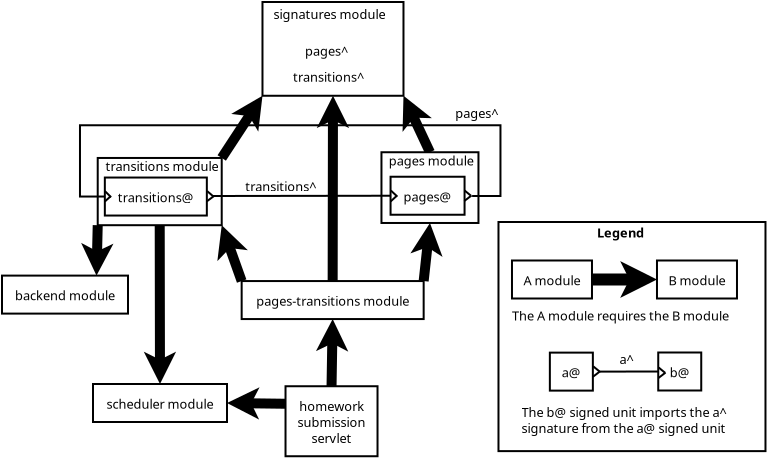 <?xml version="1.0" encoding="UTF-8"?>
<dia:diagram xmlns:dia="http://www.lysator.liu.se/~alla/dia/">
  <dia:layer name="Background" visible="true">
    <dia:object type="Flowchart - Box" version="0" id="O0">
      <dia:attribute name="obj_pos">
        <dia:point val="-16.598,9.312"/>
      </dia:attribute>
      <dia:attribute name="obj_bb">
        <dia:rectangle val="-16.648,9.262;-11.947,12.863"/>
      </dia:attribute>
      <dia:attribute name="elem_corner">
        <dia:point val="-16.598,9.312"/>
      </dia:attribute>
      <dia:attribute name="elem_width">
        <dia:real val="4.6"/>
      </dia:attribute>
      <dia:attribute name="elem_height">
        <dia:real val="3.5"/>
      </dia:attribute>
      <dia:attribute name="show_background">
        <dia:boolean val="true"/>
      </dia:attribute>
      <dia:attribute name="padding">
        <dia:real val="0.5"/>
      </dia:attribute>
      <dia:attribute name="text">
        <dia:composite type="text">
          <dia:attribute name="string">
            <dia:string>#homework
submission
servlet#</dia:string>
          </dia:attribute>
          <dia:attribute name="font">
            <dia:font family="sans" style="0" name="Helvetica"/>
          </dia:attribute>
          <dia:attribute name="height">
            <dia:real val="0.8"/>
          </dia:attribute>
          <dia:attribute name="pos">
            <dia:point val="-14.297,10.512"/>
          </dia:attribute>
          <dia:attribute name="color">
            <dia:color val="#000000"/>
          </dia:attribute>
          <dia:attribute name="alignment">
            <dia:enum val="1"/>
          </dia:attribute>
        </dia:composite>
      </dia:attribute>
    </dia:object>
    <dia:object type="Flowchart - Box" version="0" id="O1">
      <dia:attribute name="obj_pos">
        <dia:point val="-18.791,4.053"/>
      </dia:attribute>
      <dia:attribute name="obj_bb">
        <dia:rectangle val="-18.841,4.003;-9.641,6.003"/>
      </dia:attribute>
      <dia:attribute name="elem_corner">
        <dia:point val="-18.791,4.053"/>
      </dia:attribute>
      <dia:attribute name="elem_width">
        <dia:real val="9.1"/>
      </dia:attribute>
      <dia:attribute name="elem_height">
        <dia:real val="1.9"/>
      </dia:attribute>
      <dia:attribute name="show_background">
        <dia:boolean val="true"/>
      </dia:attribute>
      <dia:attribute name="padding">
        <dia:real val="0.5"/>
      </dia:attribute>
      <dia:attribute name="text">
        <dia:composite type="text">
          <dia:attribute name="string">
            <dia:string>#pages-transitions module#</dia:string>
          </dia:attribute>
          <dia:attribute name="font">
            <dia:font family="sans" style="0" name="Helvetica"/>
          </dia:attribute>
          <dia:attribute name="height">
            <dia:real val="0.8"/>
          </dia:attribute>
          <dia:attribute name="pos">
            <dia:point val="-14.241,5.253"/>
          </dia:attribute>
          <dia:attribute name="color">
            <dia:color val="#000000"/>
          </dia:attribute>
          <dia:attribute name="alignment">
            <dia:enum val="1"/>
          </dia:attribute>
        </dia:composite>
      </dia:attribute>
    </dia:object>
    <dia:object type="Standard - Line" version="0" id="O2">
      <dia:attribute name="obj_pos">
        <dia:point val="-9.691,4.053"/>
      </dia:attribute>
      <dia:attribute name="obj_bb">
        <dia:rectangle val="-9.966,0.847;-8.852,4.329"/>
      </dia:attribute>
      <dia:attribute name="conn_endpoints">
        <dia:point val="-9.691,4.053"/>
        <dia:point val="-9.376,1.15"/>
      </dia:attribute>
      <dia:attribute name="numcp">
        <dia:int val="1"/>
      </dia:attribute>
      <dia:attribute name="line_width">
        <dia:real val="0.5"/>
      </dia:attribute>
      <dia:attribute name="end_arrow">
        <dia:enum val="22"/>
      </dia:attribute>
      <dia:attribute name="end_arrow_length">
        <dia:real val="0.5"/>
      </dia:attribute>
      <dia:attribute name="end_arrow_width">
        <dia:real val="0.5"/>
      </dia:attribute>
      <dia:connections>
        <dia:connection handle="0" to="O1" connection="4"/>
        <dia:connection handle="1" to="O10" connection="6"/>
      </dia:connections>
    </dia:object>
    <dia:object type="Standard - Line" version="0" id="O3">
      <dia:attribute name="obj_pos">
        <dia:point val="-14.297,9.312"/>
      </dia:attribute>
      <dia:attribute name="obj_bb">
        <dia:rectangle val="-14.745,5.695;-13.737,9.567"/>
      </dia:attribute>
      <dia:attribute name="conn_endpoints">
        <dia:point val="-14.297,9.312"/>
        <dia:point val="-14.241,5.953"/>
      </dia:attribute>
      <dia:attribute name="numcp">
        <dia:int val="1"/>
      </dia:attribute>
      <dia:attribute name="line_width">
        <dia:real val="0.5"/>
      </dia:attribute>
      <dia:attribute name="end_arrow">
        <dia:enum val="22"/>
      </dia:attribute>
      <dia:attribute name="end_arrow_length">
        <dia:real val="0.5"/>
      </dia:attribute>
      <dia:attribute name="end_arrow_width">
        <dia:real val="0.5"/>
      </dia:attribute>
      <dia:connections>
        <dia:connection handle="0" to="O0" connection="2"/>
        <dia:connection handle="1" to="O1" connection="13"/>
      </dia:connections>
    </dia:object>
    <dia:object type="Flowchart - Box" version="0" id="O4">
      <dia:attribute name="obj_pos">
        <dia:point val="-30.774,3.78"/>
      </dia:attribute>
      <dia:attribute name="obj_bb">
        <dia:rectangle val="-30.825,3.73;-24.424,5.73"/>
      </dia:attribute>
      <dia:attribute name="elem_corner">
        <dia:point val="-30.774,3.78"/>
      </dia:attribute>
      <dia:attribute name="elem_width">
        <dia:real val="6.3"/>
      </dia:attribute>
      <dia:attribute name="elem_height">
        <dia:real val="1.9"/>
      </dia:attribute>
      <dia:attribute name="show_background">
        <dia:boolean val="true"/>
      </dia:attribute>
      <dia:attribute name="padding">
        <dia:real val="0.5"/>
      </dia:attribute>
      <dia:attribute name="text">
        <dia:composite type="text">
          <dia:attribute name="string">
            <dia:string>#backend module#</dia:string>
          </dia:attribute>
          <dia:attribute name="font">
            <dia:font family="sans" style="0" name="Helvetica"/>
          </dia:attribute>
          <dia:attribute name="height">
            <dia:real val="0.8"/>
          </dia:attribute>
          <dia:attribute name="pos">
            <dia:point val="-27.625,4.98"/>
          </dia:attribute>
          <dia:attribute name="color">
            <dia:color val="#000000"/>
          </dia:attribute>
          <dia:attribute name="alignment">
            <dia:enum val="1"/>
          </dia:attribute>
        </dia:composite>
      </dia:attribute>
    </dia:object>
    <dia:object type="Standard - Line" version="0" id="O5">
      <dia:attribute name="obj_pos">
        <dia:point val="-25.988,1.26"/>
      </dia:attribute>
      <dia:attribute name="obj_bb">
        <dia:rectangle val="-26.555,1.004;-25.544,4.042"/>
      </dia:attribute>
      <dia:attribute name="conn_endpoints">
        <dia:point val="-25.988,1.26"/>
        <dia:point val="-26.049,3.78"/>
      </dia:attribute>
      <dia:attribute name="numcp">
        <dia:int val="1"/>
      </dia:attribute>
      <dia:attribute name="line_width">
        <dia:real val="0.5"/>
      </dia:attribute>
      <dia:attribute name="end_arrow">
        <dia:enum val="22"/>
      </dia:attribute>
      <dia:attribute name="end_arrow_length">
        <dia:real val="0.5"/>
      </dia:attribute>
      <dia:attribute name="end_arrow_width">
        <dia:real val="0.5"/>
      </dia:attribute>
      <dia:connections>
        <dia:connection handle="0" to="O33" connection="5"/>
        <dia:connection handle="1" to="O4" connection="3"/>
      </dia:connections>
    </dia:object>
    <dia:object type="Standard - Text" version="0" id="O6">
      <dia:attribute name="obj_pos">
        <dia:point val="-8.106,-4.097"/>
      </dia:attribute>
      <dia:attribute name="obj_bb">
        <dia:rectangle val="-8.106,-4.768;-5.634,-3.705"/>
      </dia:attribute>
      <dia:attribute name="text">
        <dia:composite type="text">
          <dia:attribute name="string">
            <dia:string>#pages^#</dia:string>
          </dia:attribute>
          <dia:attribute name="font">
            <dia:font family="sans" style="0" name="Helvetica"/>
          </dia:attribute>
          <dia:attribute name="height">
            <dia:real val="0.8"/>
          </dia:attribute>
          <dia:attribute name="pos">
            <dia:point val="-8.106,-4.097"/>
          </dia:attribute>
          <dia:attribute name="color">
            <dia:color val="#000000"/>
          </dia:attribute>
          <dia:attribute name="alignment">
            <dia:enum val="0"/>
          </dia:attribute>
        </dia:composite>
      </dia:attribute>
    </dia:object>
    <dia:object type="Standard - Line" version="0" id="O7">
      <dia:attribute name="obj_pos">
        <dia:point val="-18.791,4.053"/>
      </dia:attribute>
      <dia:attribute name="obj_bb">
        <dia:rectangle val="-20.343,0.856;-18.471,4.373"/>
      </dia:attribute>
      <dia:attribute name="conn_endpoints">
        <dia:point val="-18.791,4.053"/>
        <dia:point val="-19.788,1.26"/>
      </dia:attribute>
      <dia:attribute name="numcp">
        <dia:int val="1"/>
      </dia:attribute>
      <dia:attribute name="line_width">
        <dia:real val="0.5"/>
      </dia:attribute>
      <dia:attribute name="end_arrow">
        <dia:enum val="22"/>
      </dia:attribute>
      <dia:attribute name="end_arrow_length">
        <dia:real val="0.5"/>
      </dia:attribute>
      <dia:attribute name="end_arrow_width">
        <dia:real val="0.5"/>
      </dia:attribute>
      <dia:connections>
        <dia:connection handle="0" to="O1" connection="0"/>
        <dia:connection handle="1" to="O33" connection="7"/>
      </dia:connections>
    </dia:object>
    <dia:object type="Standard - Text" version="0" id="O8">
      <dia:attribute name="obj_pos">
        <dia:point val="-18.607,-0.435"/>
      </dia:attribute>
      <dia:attribute name="obj_bb">
        <dia:rectangle val="-18.607,-1.106;-14.736,-0.043"/>
      </dia:attribute>
      <dia:attribute name="text">
        <dia:composite type="text">
          <dia:attribute name="string">
            <dia:string>#transitions^#</dia:string>
          </dia:attribute>
          <dia:attribute name="font">
            <dia:font family="sans" style="0" name="Helvetica"/>
          </dia:attribute>
          <dia:attribute name="height">
            <dia:real val="0.8"/>
          </dia:attribute>
          <dia:attribute name="pos">
            <dia:point val="-18.607,-0.435"/>
          </dia:attribute>
          <dia:attribute name="color">
            <dia:color val="#000000"/>
          </dia:attribute>
          <dia:attribute name="alignment">
            <dia:enum val="0"/>
          </dia:attribute>
        </dia:composite>
      </dia:attribute>
    </dia:object>
    <dia:object type="Standard - Line" version="0" id="O9">
      <dia:attribute name="obj_pos">
        <dia:point val="-9.376,-2.388"/>
      </dia:attribute>
      <dia:attribute name="obj_bb">
        <dia:rectangle val="-11.259,-5.651;-9.043,-2.055"/>
      </dia:attribute>
      <dia:attribute name="conn_endpoints">
        <dia:point val="-9.376,-2.388"/>
        <dia:point val="-10.7,-5.213"/>
      </dia:attribute>
      <dia:attribute name="numcp">
        <dia:int val="1"/>
      </dia:attribute>
      <dia:attribute name="line_width">
        <dia:real val="0.5"/>
      </dia:attribute>
      <dia:attribute name="end_arrow">
        <dia:enum val="22"/>
      </dia:attribute>
      <dia:attribute name="end_arrow_length">
        <dia:real val="0.5"/>
      </dia:attribute>
      <dia:attribute name="end_arrow_width">
        <dia:real val="0.5"/>
      </dia:attribute>
      <dia:connections>
        <dia:connection handle="0" to="O10" connection="1"/>
        <dia:connection handle="1" to="O40" connection="7"/>
      </dia:connections>
    </dia:object>
    <dia:group>
      <dia:object type="Standard - Box" version="0" id="O10">
        <dia:attribute name="obj_pos">
          <dia:point val="-11.801,-2.388"/>
        </dia:attribute>
        <dia:attribute name="obj_bb">
          <dia:rectangle val="-11.851,-2.438;-6.901,1.2"/>
        </dia:attribute>
        <dia:attribute name="elem_corner">
          <dia:point val="-11.801,-2.388"/>
        </dia:attribute>
        <dia:attribute name="elem_width">
          <dia:real val="4.85"/>
        </dia:attribute>
        <dia:attribute name="elem_height">
          <dia:real val="3.537"/>
        </dia:attribute>
        <dia:attribute name="show_background">
          <dia:boolean val="true"/>
        </dia:attribute>
      </dia:object>
      <dia:object type="Standard - Text" version="0" id="O11">
        <dia:attribute name="obj_pos">
          <dia:point val="-11.431,-1.725"/>
        </dia:attribute>
        <dia:attribute name="obj_bb">
          <dia:rectangle val="-11.431,-2.375;-6.981,-1.375"/>
        </dia:attribute>
        <dia:attribute name="text">
          <dia:composite type="text">
            <dia:attribute name="string">
              <dia:string>#pages module#</dia:string>
            </dia:attribute>
            <dia:attribute name="font">
              <dia:font family="sans" style="0" name="Helvetica"/>
            </dia:attribute>
            <dia:attribute name="height">
              <dia:real val="0.8"/>
            </dia:attribute>
            <dia:attribute name="pos">
              <dia:point val="-11.431,-1.725"/>
            </dia:attribute>
            <dia:attribute name="color">
              <dia:color val="#000000"/>
            </dia:attribute>
            <dia:attribute name="alignment">
              <dia:enum val="0"/>
            </dia:attribute>
          </dia:composite>
        </dia:attribute>
      </dia:object>
      <dia:group>
        <dia:object type="Flowchart - Box" version="0" id="O12">
          <dia:attribute name="obj_pos">
            <dia:point val="-11.346,-1.163"/>
          </dia:attribute>
          <dia:attribute name="obj_bb">
            <dia:rectangle val="-11.396,-1.213;-7.596,0.787"/>
          </dia:attribute>
          <dia:attribute name="elem_corner">
            <dia:point val="-11.346,-1.163"/>
          </dia:attribute>
          <dia:attribute name="elem_width">
            <dia:real val="3.7"/>
          </dia:attribute>
          <dia:attribute name="elem_height">
            <dia:real val="1.9"/>
          </dia:attribute>
          <dia:attribute name="show_background">
            <dia:boolean val="true"/>
          </dia:attribute>
          <dia:attribute name="padding">
            <dia:real val="0.5"/>
          </dia:attribute>
          <dia:attribute name="text">
            <dia:composite type="text">
              <dia:attribute name="string">
                <dia:string>#pages@#</dia:string>
              </dia:attribute>
              <dia:attribute name="font">
                <dia:font family="sans" style="0" name="Helvetica"/>
              </dia:attribute>
              <dia:attribute name="height">
                <dia:real val="0.8"/>
              </dia:attribute>
              <dia:attribute name="pos">
                <dia:point val="-9.496,0.037"/>
              </dia:attribute>
              <dia:attribute name="color">
                <dia:color val="#000000"/>
              </dia:attribute>
              <dia:attribute name="alignment">
                <dia:enum val="1"/>
              </dia:attribute>
            </dia:composite>
          </dia:attribute>
        </dia:object>
        <dia:object type="Standard - Line" version="0" id="O13">
          <dia:attribute name="obj_pos">
            <dia:point val="-11.346,0.074"/>
          </dia:attribute>
          <dia:attribute name="obj_bb">
            <dia:rectangle val="-11.416,-0.296;-10.948,0.145"/>
          </dia:attribute>
          <dia:attribute name="conn_endpoints">
            <dia:point val="-11.346,0.074"/>
            <dia:point val="-11.019,-0.225"/>
          </dia:attribute>
          <dia:attribute name="numcp">
            <dia:int val="1"/>
          </dia:attribute>
        </dia:object>
        <dia:object type="Standard - Line" version="0" id="O14">
          <dia:attribute name="obj_pos">
            <dia:point val="-11.332,-0.474"/>
          </dia:attribute>
          <dia:attribute name="obj_bb">
            <dia:rectangle val="-11.403,-0.544;-10.942,-0.104"/>
          </dia:attribute>
          <dia:attribute name="conn_endpoints">
            <dia:point val="-11.332,-0.474"/>
            <dia:point val="-11.013,-0.175"/>
          </dia:attribute>
          <dia:attribute name="numcp">
            <dia:int val="1"/>
          </dia:attribute>
        </dia:object>
        <dia:object type="Standard - Line" version="0" id="O15">
          <dia:attribute name="obj_pos">
            <dia:point val="-7.3,-0.225"/>
          </dia:attribute>
          <dia:attribute name="obj_bb">
            <dia:rectangle val="-7.728,-0.295;-7.23,0.119"/>
          </dia:attribute>
          <dia:attribute name="conn_endpoints">
            <dia:point val="-7.3,-0.225"/>
            <dia:point val="-7.658,0.049"/>
          </dia:attribute>
          <dia:attribute name="numcp">
            <dia:int val="1"/>
          </dia:attribute>
        </dia:object>
        <dia:object type="Standard - Line" version="0" id="O16">
          <dia:attribute name="obj_pos">
            <dia:point val="-7.646,-0.476"/>
          </dia:attribute>
          <dia:attribute name="obj_bb">
            <dia:rectangle val="-7.716,-0.546;-7.255,-0.142"/>
          </dia:attribute>
          <dia:attribute name="conn_endpoints">
            <dia:point val="-7.646,-0.476"/>
            <dia:point val="-7.325,-0.212"/>
          </dia:attribute>
          <dia:attribute name="numcp">
            <dia:int val="1"/>
          </dia:attribute>
        </dia:object>
      </dia:group>
    </dia:group>
    <dia:object type="Standard - Text" version="0" id="O17">
      <dia:attribute name="obj_pos">
        <dia:point val="-3.136,14.954"/>
      </dia:attribute>
      <dia:attribute name="obj_bb">
        <dia:rectangle val="-3.136,14.304;-3.136,15.304"/>
      </dia:attribute>
      <dia:attribute name="text">
        <dia:composite type="text">
          <dia:attribute name="string">
            <dia:string>##</dia:string>
          </dia:attribute>
          <dia:attribute name="font">
            <dia:font family="sans" style="0" name="Helvetica"/>
          </dia:attribute>
          <dia:attribute name="height">
            <dia:real val="0.8"/>
          </dia:attribute>
          <dia:attribute name="pos">
            <dia:point val="-3.136,14.954"/>
          </dia:attribute>
          <dia:attribute name="color">
            <dia:color val="#000000"/>
          </dia:attribute>
          <dia:attribute name="alignment">
            <dia:enum val="0"/>
          </dia:attribute>
        </dia:composite>
      </dia:attribute>
    </dia:object>
    <dia:group>
      <dia:object type="Standard - Box" version="0" id="O18">
        <dia:attribute name="obj_pos">
          <dia:point val="-5.95,1.1"/>
        </dia:attribute>
        <dia:attribute name="obj_bb">
          <dia:rectangle val="-6,1.05;7.45,12.606"/>
        </dia:attribute>
        <dia:attribute name="elem_corner">
          <dia:point val="-5.95,1.1"/>
        </dia:attribute>
        <dia:attribute name="elem_width">
          <dia:real val="13.35"/>
        </dia:attribute>
        <dia:attribute name="elem_height">
          <dia:real val="11.456"/>
        </dia:attribute>
        <dia:attribute name="show_background">
          <dia:boolean val="true"/>
        </dia:attribute>
      </dia:object>
      <dia:object type="Standard - Text" version="0" id="O19">
        <dia:attribute name="obj_pos">
          <dia:point val="-1.025,1.875"/>
        </dia:attribute>
        <dia:attribute name="obj_bb">
          <dia:rectangle val="-1.025,1.225;1.625,2.225"/>
        </dia:attribute>
        <dia:attribute name="text">
          <dia:composite type="text">
            <dia:attribute name="string">
              <dia:string>#Legend#</dia:string>
            </dia:attribute>
            <dia:attribute name="font">
              <dia:font family="sans" style="80" name="Helvetica"/>
            </dia:attribute>
            <dia:attribute name="height">
              <dia:real val="0.8"/>
            </dia:attribute>
            <dia:attribute name="pos">
              <dia:point val="-1.025,1.875"/>
            </dia:attribute>
            <dia:attribute name="color">
              <dia:color val="#000000"/>
            </dia:attribute>
            <dia:attribute name="alignment">
              <dia:enum val="0"/>
            </dia:attribute>
          </dia:composite>
        </dia:attribute>
      </dia:object>
      <dia:group>
        <dia:group>
          <dia:object type="Flowchart - Box" version="0" id="O20">
            <dia:attribute name="obj_pos">
              <dia:point val="2.038,7.625"/>
            </dia:attribute>
            <dia:attribute name="obj_bb">
              <dia:rectangle val="1.988,7.575;4.237,9.575"/>
            </dia:attribute>
            <dia:attribute name="elem_corner">
              <dia:point val="2.038,7.625"/>
            </dia:attribute>
            <dia:attribute name="elem_width">
              <dia:real val="2.15"/>
            </dia:attribute>
            <dia:attribute name="elem_height">
              <dia:real val="1.9"/>
            </dia:attribute>
            <dia:attribute name="show_background">
              <dia:boolean val="true"/>
            </dia:attribute>
            <dia:attribute name="padding">
              <dia:real val="0.5"/>
            </dia:attribute>
            <dia:attribute name="text">
              <dia:composite type="text">
                <dia:attribute name="string">
                  <dia:string>#b@#</dia:string>
                </dia:attribute>
                <dia:attribute name="font">
                  <dia:font family="sans" style="0" name="Helvetica"/>
                </dia:attribute>
                <dia:attribute name="height">
                  <dia:real val="0.8"/>
                </dia:attribute>
                <dia:attribute name="pos">
                  <dia:point val="3.112,8.825"/>
                </dia:attribute>
                <dia:attribute name="color">
                  <dia:color val="#000000"/>
                </dia:attribute>
                <dia:attribute name="alignment">
                  <dia:enum val="1"/>
                </dia:attribute>
              </dia:composite>
            </dia:attribute>
          </dia:object>
          <dia:object type="Standard - Line" version="0" id="O21">
            <dia:attribute name="obj_pos">
              <dia:point val="2.404,8.627"/>
            </dia:attribute>
            <dia:attribute name="obj_bb">
              <dia:rectangle val="1.976,8.557;2.474,8.971"/>
            </dia:attribute>
            <dia:attribute name="conn_endpoints">
              <dia:point val="2.404,8.627"/>
              <dia:point val="2.046,8.901"/>
            </dia:attribute>
            <dia:attribute name="numcp">
              <dia:int val="1"/>
            </dia:attribute>
          </dia:object>
          <dia:object type="Standard - Line" version="0" id="O22">
            <dia:attribute name="obj_pos">
              <dia:point val="2.059,8.376"/>
            </dia:attribute>
            <dia:attribute name="obj_bb">
              <dia:rectangle val="1.989,8.306;2.45,8.71"/>
            </dia:attribute>
            <dia:attribute name="conn_endpoints">
              <dia:point val="2.059,8.376"/>
              <dia:point val="2.379,8.64"/>
            </dia:attribute>
            <dia:attribute name="numcp">
              <dia:int val="1"/>
            </dia:attribute>
          </dia:object>
        </dia:group>
        <dia:object type="Standard - Line" version="0" id="O23">
          <dia:attribute name="obj_pos">
            <dia:point val="-0.9,8.581"/>
          </dia:attribute>
          <dia:attribute name="obj_bb">
            <dia:rectangle val="-0.95,8.525;2.088,8.631"/>
          </dia:attribute>
          <dia:attribute name="conn_endpoints">
            <dia:point val="-0.9,8.581"/>
            <dia:point val="2.038,8.575"/>
          </dia:attribute>
          <dia:attribute name="numcp">
            <dia:int val="1"/>
          </dia:attribute>
        </dia:object>
        <dia:group>
          <dia:object type="Flowchart - Box" version="0" id="O24">
            <dia:attribute name="obj_pos">
              <dia:point val="-3.381,7.631"/>
            </dia:attribute>
            <dia:attribute name="obj_bb">
              <dia:rectangle val="-3.431,7.581;-1.181,9.581"/>
            </dia:attribute>
            <dia:attribute name="elem_corner">
              <dia:point val="-3.381,7.631"/>
            </dia:attribute>
            <dia:attribute name="elem_width">
              <dia:real val="2.15"/>
            </dia:attribute>
            <dia:attribute name="elem_height">
              <dia:real val="1.9"/>
            </dia:attribute>
            <dia:attribute name="show_background">
              <dia:boolean val="true"/>
            </dia:attribute>
            <dia:attribute name="padding">
              <dia:real val="0.5"/>
            </dia:attribute>
            <dia:attribute name="text">
              <dia:composite type="text">
                <dia:attribute name="string">
                  <dia:string>#a@#</dia:string>
                </dia:attribute>
                <dia:attribute name="font">
                  <dia:font family="sans" style="0" name="Helvetica"/>
                </dia:attribute>
                <dia:attribute name="height">
                  <dia:real val="0.8"/>
                </dia:attribute>
                <dia:attribute name="pos">
                  <dia:point val="-2.306,8.831"/>
                </dia:attribute>
                <dia:attribute name="color">
                  <dia:color val="#000000"/>
                </dia:attribute>
                <dia:attribute name="alignment">
                  <dia:enum val="1"/>
                </dia:attribute>
              </dia:composite>
            </dia:attribute>
          </dia:object>
          <dia:object type="Standard - Line" version="0" id="O25">
            <dia:attribute name="obj_pos">
              <dia:point val="-0.871,8.565"/>
            </dia:attribute>
            <dia:attribute name="obj_bb">
              <dia:rectangle val="-1.298,8.495;-0.8,8.909"/>
            </dia:attribute>
            <dia:attribute name="conn_endpoints">
              <dia:point val="-0.871,8.565"/>
              <dia:point val="-1.228,8.839"/>
            </dia:attribute>
            <dia:attribute name="numcp">
              <dia:int val="1"/>
            </dia:attribute>
          </dia:object>
          <dia:object type="Standard - Line" version="0" id="O26">
            <dia:attribute name="obj_pos">
              <dia:point val="-1.216,8.314"/>
            </dia:attribute>
            <dia:attribute name="obj_bb">
              <dia:rectangle val="-1.286,8.243;-0.825,8.647"/>
            </dia:attribute>
            <dia:attribute name="conn_endpoints">
              <dia:point val="-1.216,8.314"/>
              <dia:point val="-0.896,8.577"/>
            </dia:attribute>
            <dia:attribute name="numcp">
              <dia:int val="1"/>
            </dia:attribute>
          </dia:object>
        </dia:group>
        <dia:object type="Standard - Text" version="0" id="O27">
          <dia:attribute name="obj_pos">
            <dia:point val="0.107,8.206"/>
          </dia:attribute>
          <dia:attribute name="obj_bb">
            <dia:rectangle val="0.107,7.556;1.007,8.556"/>
          </dia:attribute>
          <dia:attribute name="text">
            <dia:composite type="text">
              <dia:attribute name="string">
                <dia:string>#a^#</dia:string>
              </dia:attribute>
              <dia:attribute name="font">
                <dia:font family="sans" style="0" name="Helvetica"/>
              </dia:attribute>
              <dia:attribute name="height">
                <dia:real val="0.8"/>
              </dia:attribute>
              <dia:attribute name="pos">
                <dia:point val="0.107,8.206"/>
              </dia:attribute>
              <dia:attribute name="color">
                <dia:color val="#000000"/>
              </dia:attribute>
              <dia:attribute name="alignment">
                <dia:enum val="0"/>
              </dia:attribute>
            </dia:composite>
          </dia:attribute>
        </dia:object>
        <dia:object type="Standard - Text" version="0" id="O28">
          <dia:attribute name="obj_pos">
            <dia:point val="-4.793,10.856"/>
          </dia:attribute>
          <dia:attribute name="obj_bb">
            <dia:rectangle val="-4.793,10.206;6.207,12.006"/>
          </dia:attribute>
          <dia:attribute name="text">
            <dia:composite type="text">
              <dia:attribute name="string">
                <dia:string>#The b@ signed unit imports the a^
signature from the a@ signed unit#</dia:string>
              </dia:attribute>
              <dia:attribute name="font">
                <dia:font family="sans" style="0" name="Helvetica"/>
              </dia:attribute>
              <dia:attribute name="height">
                <dia:real val="0.8"/>
              </dia:attribute>
              <dia:attribute name="pos">
                <dia:point val="-4.793,10.856"/>
              </dia:attribute>
              <dia:attribute name="color">
                <dia:color val="#000000"/>
              </dia:attribute>
              <dia:attribute name="alignment">
                <dia:enum val="0"/>
              </dia:attribute>
            </dia:composite>
          </dia:attribute>
        </dia:object>
      </dia:group>
      <dia:group>
        <dia:object type="Flowchart - Box" version="0" id="O29">
          <dia:attribute name="obj_pos">
            <dia:point val="-5.275,3.025"/>
          </dia:attribute>
          <dia:attribute name="obj_bb">
            <dia:rectangle val="-5.325,2.975;-1.225,4.975"/>
          </dia:attribute>
          <dia:attribute name="elem_corner">
            <dia:point val="-5.275,3.025"/>
          </dia:attribute>
          <dia:attribute name="elem_width">
            <dia:real val="4"/>
          </dia:attribute>
          <dia:attribute name="elem_height">
            <dia:real val="1.9"/>
          </dia:attribute>
          <dia:attribute name="show_background">
            <dia:boolean val="true"/>
          </dia:attribute>
          <dia:attribute name="padding">
            <dia:real val="0.5"/>
          </dia:attribute>
          <dia:attribute name="text">
            <dia:composite type="text">
              <dia:attribute name="string">
                <dia:string>#A module#</dia:string>
              </dia:attribute>
              <dia:attribute name="font">
                <dia:font family="sans" style="0" name="Helvetica"/>
              </dia:attribute>
              <dia:attribute name="height">
                <dia:real val="0.8"/>
              </dia:attribute>
              <dia:attribute name="pos">
                <dia:point val="-3.275,4.225"/>
              </dia:attribute>
              <dia:attribute name="color">
                <dia:color val="#000000"/>
              </dia:attribute>
              <dia:attribute name="alignment">
                <dia:enum val="1"/>
              </dia:attribute>
            </dia:composite>
          </dia:attribute>
        </dia:object>
        <dia:object type="Flowchart - Box" version="0" id="O30">
          <dia:attribute name="obj_pos">
            <dia:point val="1.975,3.025"/>
          </dia:attribute>
          <dia:attribute name="obj_bb">
            <dia:rectangle val="1.925,2.975;6.025,4.975"/>
          </dia:attribute>
          <dia:attribute name="elem_corner">
            <dia:point val="1.975,3.025"/>
          </dia:attribute>
          <dia:attribute name="elem_width">
            <dia:real val="4"/>
          </dia:attribute>
          <dia:attribute name="elem_height">
            <dia:real val="1.9"/>
          </dia:attribute>
          <dia:attribute name="show_background">
            <dia:boolean val="true"/>
          </dia:attribute>
          <dia:attribute name="padding">
            <dia:real val="0.5"/>
          </dia:attribute>
          <dia:attribute name="text">
            <dia:composite type="text">
              <dia:attribute name="string">
                <dia:string>#B module#</dia:string>
              </dia:attribute>
              <dia:attribute name="font">
                <dia:font family="sans" style="0" name="Helvetica"/>
              </dia:attribute>
              <dia:attribute name="height">
                <dia:real val="0.8"/>
              </dia:attribute>
              <dia:attribute name="pos">
                <dia:point val="3.975,4.225"/>
              </dia:attribute>
              <dia:attribute name="color">
                <dia:color val="#000000"/>
              </dia:attribute>
              <dia:attribute name="alignment">
                <dia:enum val="1"/>
              </dia:attribute>
            </dia:composite>
          </dia:attribute>
        </dia:object>
        <dia:object type="Standard - Line" version="0" id="O31">
          <dia:attribute name="obj_pos">
            <dia:point val="-1.275,3.975"/>
          </dia:attribute>
          <dia:attribute name="obj_bb">
            <dia:rectangle val="-1.575,3.475;2.275,4.475"/>
          </dia:attribute>
          <dia:attribute name="conn_endpoints">
            <dia:point val="-1.275,3.975"/>
            <dia:point val="1.975,3.975"/>
          </dia:attribute>
          <dia:attribute name="numcp">
            <dia:int val="1"/>
          </dia:attribute>
          <dia:attribute name="line_width">
            <dia:real val="0.6"/>
          </dia:attribute>
          <dia:attribute name="end_arrow">
            <dia:enum val="22"/>
          </dia:attribute>
          <dia:attribute name="end_arrow_length">
            <dia:real val="0.5"/>
          </dia:attribute>
          <dia:attribute name="end_arrow_width">
            <dia:real val="0.5"/>
          </dia:attribute>
          <dia:connections>
            <dia:connection handle="0" to="O29" connection="8"/>
            <dia:connection handle="1" to="O30" connection="7"/>
          </dia:connections>
        </dia:object>
        <dia:object type="Standard - Text" version="0" id="O32">
          <dia:attribute name="obj_pos">
            <dia:point val="-5.275,6.025"/>
          </dia:attribute>
          <dia:attribute name="obj_bb">
            <dia:rectangle val="-5.275,5.375;6.125,6.375"/>
          </dia:attribute>
          <dia:attribute name="text">
            <dia:composite type="text">
              <dia:attribute name="string">
                <dia:string>#The A module requires the B module#</dia:string>
              </dia:attribute>
              <dia:attribute name="font">
                <dia:font family="sans" style="0" name="Helvetica"/>
              </dia:attribute>
              <dia:attribute name="height">
                <dia:real val="0.8"/>
              </dia:attribute>
              <dia:attribute name="pos">
                <dia:point val="-5.275,6.025"/>
              </dia:attribute>
              <dia:attribute name="color">
                <dia:color val="#000000"/>
              </dia:attribute>
              <dia:attribute name="alignment">
                <dia:enum val="0"/>
              </dia:attribute>
            </dia:composite>
          </dia:attribute>
        </dia:object>
      </dia:group>
    </dia:group>
    <dia:group>
      <dia:group>
        <dia:object type="Standard - Box" version="0" id="O33">
          <dia:attribute name="obj_pos">
            <dia:point val="-25.988,-2.102"/>
          </dia:attribute>
          <dia:attribute name="obj_bb">
            <dia:rectangle val="-26.038,-2.152;-19.738,1.31"/>
          </dia:attribute>
          <dia:attribute name="elem_corner">
            <dia:point val="-25.988,-2.102"/>
          </dia:attribute>
          <dia:attribute name="elem_width">
            <dia:real val="6.2"/>
          </dia:attribute>
          <dia:attribute name="elem_height">
            <dia:real val="3.362"/>
          </dia:attribute>
          <dia:attribute name="show_background">
            <dia:boolean val="true"/>
          </dia:attribute>
        </dia:object>
        <dia:object type="Standard - Text" version="0" id="O34">
          <dia:attribute name="obj_pos">
            <dia:point val="-25.605,-1.453"/>
          </dia:attribute>
          <dia:attribute name="obj_bb">
            <dia:rectangle val="-25.605,-2.103;-19.755,-1.103"/>
          </dia:attribute>
          <dia:attribute name="text">
            <dia:composite type="text">
              <dia:attribute name="string">
                <dia:string>#transitions module#</dia:string>
              </dia:attribute>
              <dia:attribute name="font">
                <dia:font family="sans" style="0" name="Helvetica"/>
              </dia:attribute>
              <dia:attribute name="height">
                <dia:real val="0.8"/>
              </dia:attribute>
              <dia:attribute name="pos">
                <dia:point val="-25.605,-1.453"/>
              </dia:attribute>
              <dia:attribute name="color">
                <dia:color val="#000000"/>
              </dia:attribute>
              <dia:attribute name="alignment">
                <dia:enum val="0"/>
              </dia:attribute>
            </dia:composite>
          </dia:attribute>
        </dia:object>
      </dia:group>
      <dia:group>
        <dia:object type="Flowchart - Box" version="0" id="O35">
          <dia:attribute name="obj_pos">
            <dia:point val="-25.632,-1.123"/>
          </dia:attribute>
          <dia:attribute name="obj_bb">
            <dia:rectangle val="-25.682,-1.173;-20.482,0.827"/>
          </dia:attribute>
          <dia:attribute name="elem_corner">
            <dia:point val="-25.632,-1.123"/>
          </dia:attribute>
          <dia:attribute name="elem_width">
            <dia:real val="5.1"/>
          </dia:attribute>
          <dia:attribute name="elem_height">
            <dia:real val="1.9"/>
          </dia:attribute>
          <dia:attribute name="show_background">
            <dia:boolean val="true"/>
          </dia:attribute>
          <dia:attribute name="padding">
            <dia:real val="0.5"/>
          </dia:attribute>
          <dia:attribute name="text">
            <dia:composite type="text">
              <dia:attribute name="string">
                <dia:string>#transitions@#</dia:string>
              </dia:attribute>
              <dia:attribute name="font">
                <dia:font family="sans" style="0" name="Helvetica"/>
              </dia:attribute>
              <dia:attribute name="height">
                <dia:real val="0.8"/>
              </dia:attribute>
              <dia:attribute name="pos">
                <dia:point val="-23.082,0.077"/>
              </dia:attribute>
              <dia:attribute name="color">
                <dia:color val="#000000"/>
              </dia:attribute>
              <dia:attribute name="alignment">
                <dia:enum val="1"/>
              </dia:attribute>
            </dia:composite>
          </dia:attribute>
        </dia:object>
        <dia:object type="Standard - Line" version="0" id="O36">
          <dia:attribute name="obj_pos">
            <dia:point val="-25.632,-0.448"/>
          </dia:attribute>
          <dia:attribute name="obj_bb">
            <dia:rectangle val="-25.703,-0.518;-25.249,-0.067"/>
          </dia:attribute>
          <dia:attribute name="conn_endpoints">
            <dia:point val="-25.632,-0.448"/>
            <dia:point val="-25.319,-0.138"/>
          </dia:attribute>
          <dia:attribute name="numcp">
            <dia:int val="1"/>
          </dia:attribute>
        </dia:object>
        <dia:object type="Standard - Line" version="0" id="O37">
          <dia:attribute name="obj_pos">
            <dia:point val="-25.632,0.077"/>
          </dia:attribute>
          <dia:attribute name="obj_bb">
            <dia:rectangle val="-25.703,-0.258;-25.274,0.148"/>
          </dia:attribute>
          <dia:attribute name="conn_endpoints">
            <dia:point val="-25.632,0.077"/>
            <dia:point val="-25.344,-0.188"/>
          </dia:attribute>
          <dia:attribute name="numcp">
            <dia:int val="1"/>
          </dia:attribute>
        </dia:object>
        <dia:object type="Standard - Line" version="0" id="O38">
          <dia:attribute name="obj_pos">
            <dia:point val="-20.52,-0.448"/>
          </dia:attribute>
          <dia:attribute name="obj_bb">
            <dia:rectangle val="-20.59,-0.518;-20.149,-0.117"/>
          </dia:attribute>
          <dia:attribute name="conn_endpoints">
            <dia:point val="-20.52,-0.448"/>
            <dia:point val="-20.219,-0.188"/>
          </dia:attribute>
          <dia:attribute name="numcp">
            <dia:int val="1"/>
          </dia:attribute>
        </dia:object>
        <dia:object type="Standard - Line" version="0" id="O39">
          <dia:attribute name="obj_pos">
            <dia:point val="-20.532,0.065"/>
          </dia:attribute>
          <dia:attribute name="obj_bb">
            <dia:rectangle val="-20.602,-0.282;-20.087,0.135"/>
          </dia:attribute>
          <dia:attribute name="conn_endpoints">
            <dia:point val="-20.532,0.065"/>
            <dia:point val="-20.157,-0.212"/>
          </dia:attribute>
          <dia:attribute name="numcp">
            <dia:int val="1"/>
          </dia:attribute>
        </dia:object>
      </dia:group>
    </dia:group>
    <dia:group>
      <dia:object type="Standard - Box" version="0" id="O40">
        <dia:attribute name="obj_pos">
          <dia:point val="-17.75,-9.9"/>
        </dia:attribute>
        <dia:attribute name="obj_bb">
          <dia:rectangle val="-17.8,-9.95;-10.65,-5.162"/>
        </dia:attribute>
        <dia:attribute name="elem_corner">
          <dia:point val="-17.75,-9.9"/>
        </dia:attribute>
        <dia:attribute name="elem_width">
          <dia:real val="7.05"/>
        </dia:attribute>
        <dia:attribute name="elem_height">
          <dia:real val="4.688"/>
        </dia:attribute>
        <dia:attribute name="show_background">
          <dia:boolean val="true"/>
        </dia:attribute>
      </dia:object>
      <dia:object type="Standard - Text" version="0" id="O41">
        <dia:attribute name="obj_pos">
          <dia:point val="-17.2,-9.05"/>
        </dia:attribute>
        <dia:attribute name="obj_bb">
          <dia:rectangle val="-17.2,-9.7;-11.35,-8.7"/>
        </dia:attribute>
        <dia:attribute name="text">
          <dia:composite type="text">
            <dia:attribute name="string">
              <dia:string>#signatures module#</dia:string>
            </dia:attribute>
            <dia:attribute name="font">
              <dia:font family="sans" style="0" name="Helvetica"/>
            </dia:attribute>
            <dia:attribute name="height">
              <dia:real val="0.8"/>
            </dia:attribute>
            <dia:attribute name="pos">
              <dia:point val="-17.2,-9.05"/>
            </dia:attribute>
            <dia:attribute name="color">
              <dia:color val="#000000"/>
            </dia:attribute>
            <dia:attribute name="alignment">
              <dia:enum val="0"/>
            </dia:attribute>
          </dia:composite>
        </dia:attribute>
      </dia:object>
      <dia:object type="Standard - Text" version="0" id="O42">
        <dia:attribute name="obj_pos">
          <dia:point val="-15.624,-7.213"/>
        </dia:attribute>
        <dia:attribute name="obj_bb">
          <dia:rectangle val="-15.624,-7.862;-13.175,-6.862"/>
        </dia:attribute>
        <dia:attribute name="text">
          <dia:composite type="text">
            <dia:attribute name="string">
              <dia:string>#pages^#</dia:string>
            </dia:attribute>
            <dia:attribute name="font">
              <dia:font family="sans" style="0" name="Helvetica"/>
            </dia:attribute>
            <dia:attribute name="height">
              <dia:real val="0.8"/>
            </dia:attribute>
            <dia:attribute name="pos">
              <dia:point val="-15.624,-7.213"/>
            </dia:attribute>
            <dia:attribute name="color">
              <dia:color val="#000000"/>
            </dia:attribute>
            <dia:attribute name="alignment">
              <dia:enum val="0"/>
            </dia:attribute>
          </dia:composite>
        </dia:attribute>
      </dia:object>
      <dia:object type="Standard - Text" version="0" id="O43">
        <dia:attribute name="obj_pos">
          <dia:point val="-16.224,-5.912"/>
        </dia:attribute>
        <dia:attribute name="obj_bb">
          <dia:rectangle val="-16.224,-6.562;-12.374,-5.562"/>
        </dia:attribute>
        <dia:attribute name="text">
          <dia:composite type="text">
            <dia:attribute name="string">
              <dia:string>#transitions^#</dia:string>
            </dia:attribute>
            <dia:attribute name="font">
              <dia:font family="sans" style="0" name="Helvetica"/>
            </dia:attribute>
            <dia:attribute name="height">
              <dia:real val="0.8"/>
            </dia:attribute>
            <dia:attribute name="pos">
              <dia:point val="-16.224,-5.912"/>
            </dia:attribute>
            <dia:attribute name="color">
              <dia:color val="#000000"/>
            </dia:attribute>
            <dia:attribute name="alignment">
              <dia:enum val="0"/>
            </dia:attribute>
          </dia:composite>
        </dia:attribute>
      </dia:object>
    </dia:group>
    <dia:object type="Standard - Line" version="0" id="O44">
      <dia:attribute name="obj_pos">
        <dia:point val="-20.25,-0.2"/>
      </dia:attribute>
      <dia:attribute name="obj_bb">
        <dia:rectangle val="-20.3,-0.263;-11.296,-0.15"/>
      </dia:attribute>
      <dia:attribute name="conn_endpoints">
        <dia:point val="-20.25,-0.2"/>
        <dia:point val="-11.346,-0.213"/>
      </dia:attribute>
      <dia:attribute name="numcp">
        <dia:int val="1"/>
      </dia:attribute>
      <dia:connections>
        <dia:connection handle="1" to="O12" connection="7"/>
      </dia:connections>
    </dia:object>
    <dia:object type="Flowchart - Box" version="0" id="O45">
      <dia:attribute name="obj_pos">
        <dia:point val="-26.224,9.2"/>
      </dia:attribute>
      <dia:attribute name="obj_bb">
        <dia:rectangle val="-26.274,9.15;-19.474,11.15"/>
      </dia:attribute>
      <dia:attribute name="elem_corner">
        <dia:point val="-26.224,9.2"/>
      </dia:attribute>
      <dia:attribute name="elem_width">
        <dia:real val="6.7"/>
      </dia:attribute>
      <dia:attribute name="elem_height">
        <dia:real val="1.9"/>
      </dia:attribute>
      <dia:attribute name="show_background">
        <dia:boolean val="true"/>
      </dia:attribute>
      <dia:attribute name="padding">
        <dia:real val="0.5"/>
      </dia:attribute>
      <dia:attribute name="text">
        <dia:composite type="text">
          <dia:attribute name="string">
            <dia:string>#scheduler module#</dia:string>
          </dia:attribute>
          <dia:attribute name="font">
            <dia:font family="sans" style="0" name="Helvetica"/>
          </dia:attribute>
          <dia:attribute name="height">
            <dia:real val="0.8"/>
          </dia:attribute>
          <dia:attribute name="pos">
            <dia:point val="-22.875,10.4"/>
          </dia:attribute>
          <dia:attribute name="color">
            <dia:color val="#000000"/>
          </dia:attribute>
          <dia:attribute name="alignment">
            <dia:enum val="1"/>
          </dia:attribute>
        </dia:composite>
      </dia:attribute>
    </dia:object>
    <dia:object type="Standard - Line" version="0" id="O46">
      <dia:attribute name="obj_pos">
        <dia:point val="-22.888,1.26"/>
      </dia:attribute>
      <dia:attribute name="obj_bb">
        <dia:rectangle val="-23.375,1.009;-22.374,9.451"/>
      </dia:attribute>
      <dia:attribute name="conn_endpoints">
        <dia:point val="-22.888,1.26"/>
        <dia:point val="-22.875,9.2"/>
      </dia:attribute>
      <dia:attribute name="numcp">
        <dia:int val="1"/>
      </dia:attribute>
      <dia:attribute name="line_width">
        <dia:real val="0.5"/>
      </dia:attribute>
      <dia:attribute name="end_arrow">
        <dia:enum val="22"/>
      </dia:attribute>
      <dia:attribute name="end_arrow_length">
        <dia:real val="0.5"/>
      </dia:attribute>
      <dia:attribute name="end_arrow_width">
        <dia:real val="0.5"/>
      </dia:attribute>
      <dia:connections>
        <dia:connection handle="0" to="O33" connection="6"/>
        <dia:connection handle="1" to="O45" connection="2"/>
      </dia:connections>
    </dia:object>
    <dia:object type="Standard - Line" version="0" id="O47">
      <dia:attribute name="obj_pos">
        <dia:point val="-16.598,10.188"/>
      </dia:attribute>
      <dia:attribute name="obj_bb">
        <dia:rectangle val="-19.781,9.647;-16.344,10.653"/>
      </dia:attribute>
      <dia:attribute name="conn_endpoints">
        <dia:point val="-16.598,10.188"/>
        <dia:point val="-19.524,10.15"/>
      </dia:attribute>
      <dia:attribute name="numcp">
        <dia:int val="1"/>
      </dia:attribute>
      <dia:attribute name="line_width">
        <dia:real val="0.5"/>
      </dia:attribute>
      <dia:attribute name="end_arrow">
        <dia:enum val="22"/>
      </dia:attribute>
      <dia:attribute name="end_arrow_length">
        <dia:real val="0.5"/>
      </dia:attribute>
      <dia:attribute name="end_arrow_width">
        <dia:real val="0.5"/>
      </dia:attribute>
      <dia:connections>
        <dia:connection handle="0" to="O0" connection="5"/>
        <dia:connection handle="1" to="O45" connection="8"/>
      </dia:connections>
    </dia:object>
    <dia:object type="Standard - Line" version="0" id="O48">
      <dia:attribute name="obj_pos">
        <dia:point val="-19.788,-2.102"/>
      </dia:attribute>
      <dia:attribute name="obj_bb">
        <dia:rectangle val="-20.134,-5.696;-17.195,-1.756"/>
      </dia:attribute>
      <dia:attribute name="conn_endpoints">
        <dia:point val="-19.788,-2.102"/>
        <dia:point val="-17.75,-5.213"/>
      </dia:attribute>
      <dia:attribute name="numcp">
        <dia:int val="1"/>
      </dia:attribute>
      <dia:attribute name="line_width">
        <dia:real val="0.5"/>
      </dia:attribute>
      <dia:attribute name="end_arrow">
        <dia:enum val="22"/>
      </dia:attribute>
      <dia:attribute name="end_arrow_length">
        <dia:real val="0.5"/>
      </dia:attribute>
      <dia:attribute name="end_arrow_width">
        <dia:real val="0.5"/>
      </dia:attribute>
      <dia:connections>
        <dia:connection handle="0" to="O33" connection="2"/>
        <dia:connection handle="1" to="O40" connection="5"/>
      </dia:connections>
    </dia:object>
    <dia:object type="Standard - Line" version="0" id="O49">
      <dia:attribute name="obj_pos">
        <dia:point val="-14.241,4.053"/>
      </dia:attribute>
      <dia:attribute name="obj_bb">
        <dia:rectangle val="-14.725,-5.463;-13.725,4.304"/>
      </dia:attribute>
      <dia:attribute name="conn_endpoints">
        <dia:point val="-14.241,4.053"/>
        <dia:point val="-14.225,-5.213"/>
      </dia:attribute>
      <dia:attribute name="numcp">
        <dia:int val="1"/>
      </dia:attribute>
      <dia:attribute name="line_width">
        <dia:real val="0.5"/>
      </dia:attribute>
      <dia:attribute name="end_arrow">
        <dia:enum val="22"/>
      </dia:attribute>
      <dia:attribute name="end_arrow_length">
        <dia:real val="0.5"/>
      </dia:attribute>
      <dia:attribute name="end_arrow_width">
        <dia:real val="0.5"/>
      </dia:attribute>
      <dia:connections>
        <dia:connection handle="0" to="O1" connection="2"/>
        <dia:connection handle="1" to="O40" connection="6"/>
      </dia:connections>
    </dia:object>
    <dia:object type="Standard - ZigZagLine" version="0" id="O50">
      <dia:attribute name="obj_pos">
        <dia:point val="-25.632,-0.173"/>
      </dia:attribute>
      <dia:attribute name="obj_bb">
        <dia:rectangle val="-26.924,-3.788;-5.801,-0.123"/>
      </dia:attribute>
      <dia:attribute name="orth_points">
        <dia:point val="-25.632,-0.173"/>
        <dia:point val="-26.875,-0.173"/>
        <dia:point val="-26.875,-3.737"/>
        <dia:point val="-5.851,-3.737"/>
        <dia:point val="-5.851,-0.2"/>
        <dia:point val="-7.269,-0.2"/>
      </dia:attribute>
      <dia:attribute name="orth_orient">
        <dia:enum val="0"/>
        <dia:enum val="1"/>
        <dia:enum val="0"/>
        <dia:enum val="1"/>
        <dia:enum val="0"/>
      </dia:attribute>
      <dia:attribute name="autorouting">
        <dia:boolean val="false"/>
      </dia:attribute>
      <dia:connections>
        <dia:connection handle="0" to="O35" connection="7"/>
      </dia:connections>
    </dia:object>
  </dia:layer>
</dia:diagram>

